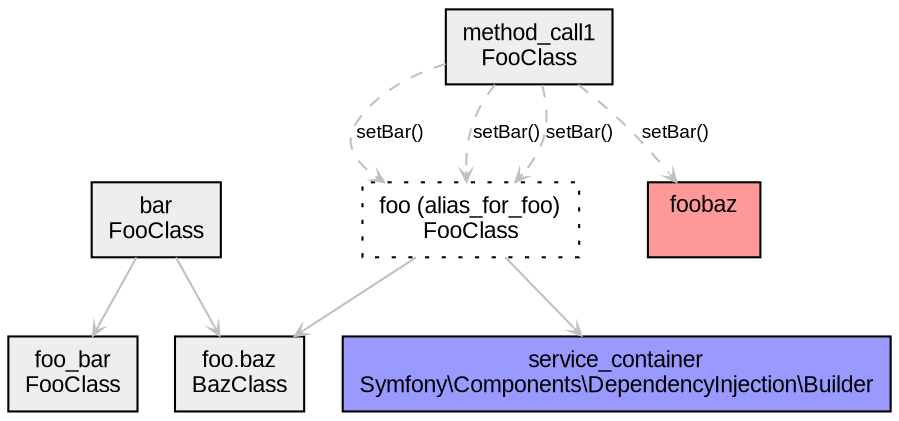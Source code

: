 digraph sc {
  ratio="compress"
  node [fontsize="11" fontname="Arial" shape="record"];
  edge [fontsize="9" fontname="Arial" color="grey" arrowhead="open" arrowsize="0.5"];

  node_foo [label="foo (alias_for_foo)\nFooClass\n", shape=record, fillcolor="#eeeeee", style="dotted"];
  node_bar [label="bar\nFooClass\n", shape=record, fillcolor="#eeeeee", style="filled"];
  node_foo_baz [label="foo.baz\nBazClass\n", shape=record, fillcolor="#eeeeee", style="filled"];
  node_foo_bar [label="foo_bar\nFooClass\n", shape=record, fillcolor="#eeeeee", style="filled"];
  node_method_call1 [label="method_call1\nFooClass\n", shape=record, fillcolor="#eeeeee", style="filled"];
  node_service_container [label="service_container\nSymfony\\Components\\DependencyInjection\\Builder\n", shape=record, fillcolor="#9999ff", style="filled"];
  node_foobaz [label="foobaz\n\n", shape=record, fillcolor="#ff9999", style="filled"];
  node_foo -> node_foo_baz [label="" style="filled"];
  node_foo -> node_service_container [label="" style="filled"];
  node_bar -> node_foo_baz [label="" style="filled"];
  node_bar -> node_foo_bar [label="" style="filled"];
  node_method_call1 -> node_foo [label="setBar()" style="dashed"];
  node_method_call1 -> node_foo [label="setBar()" style="dashed"];
  node_method_call1 -> node_foo [label="setBar()" style="dashed"];
  node_method_call1 -> node_foobaz [label="setBar()" style="dashed"];
}
